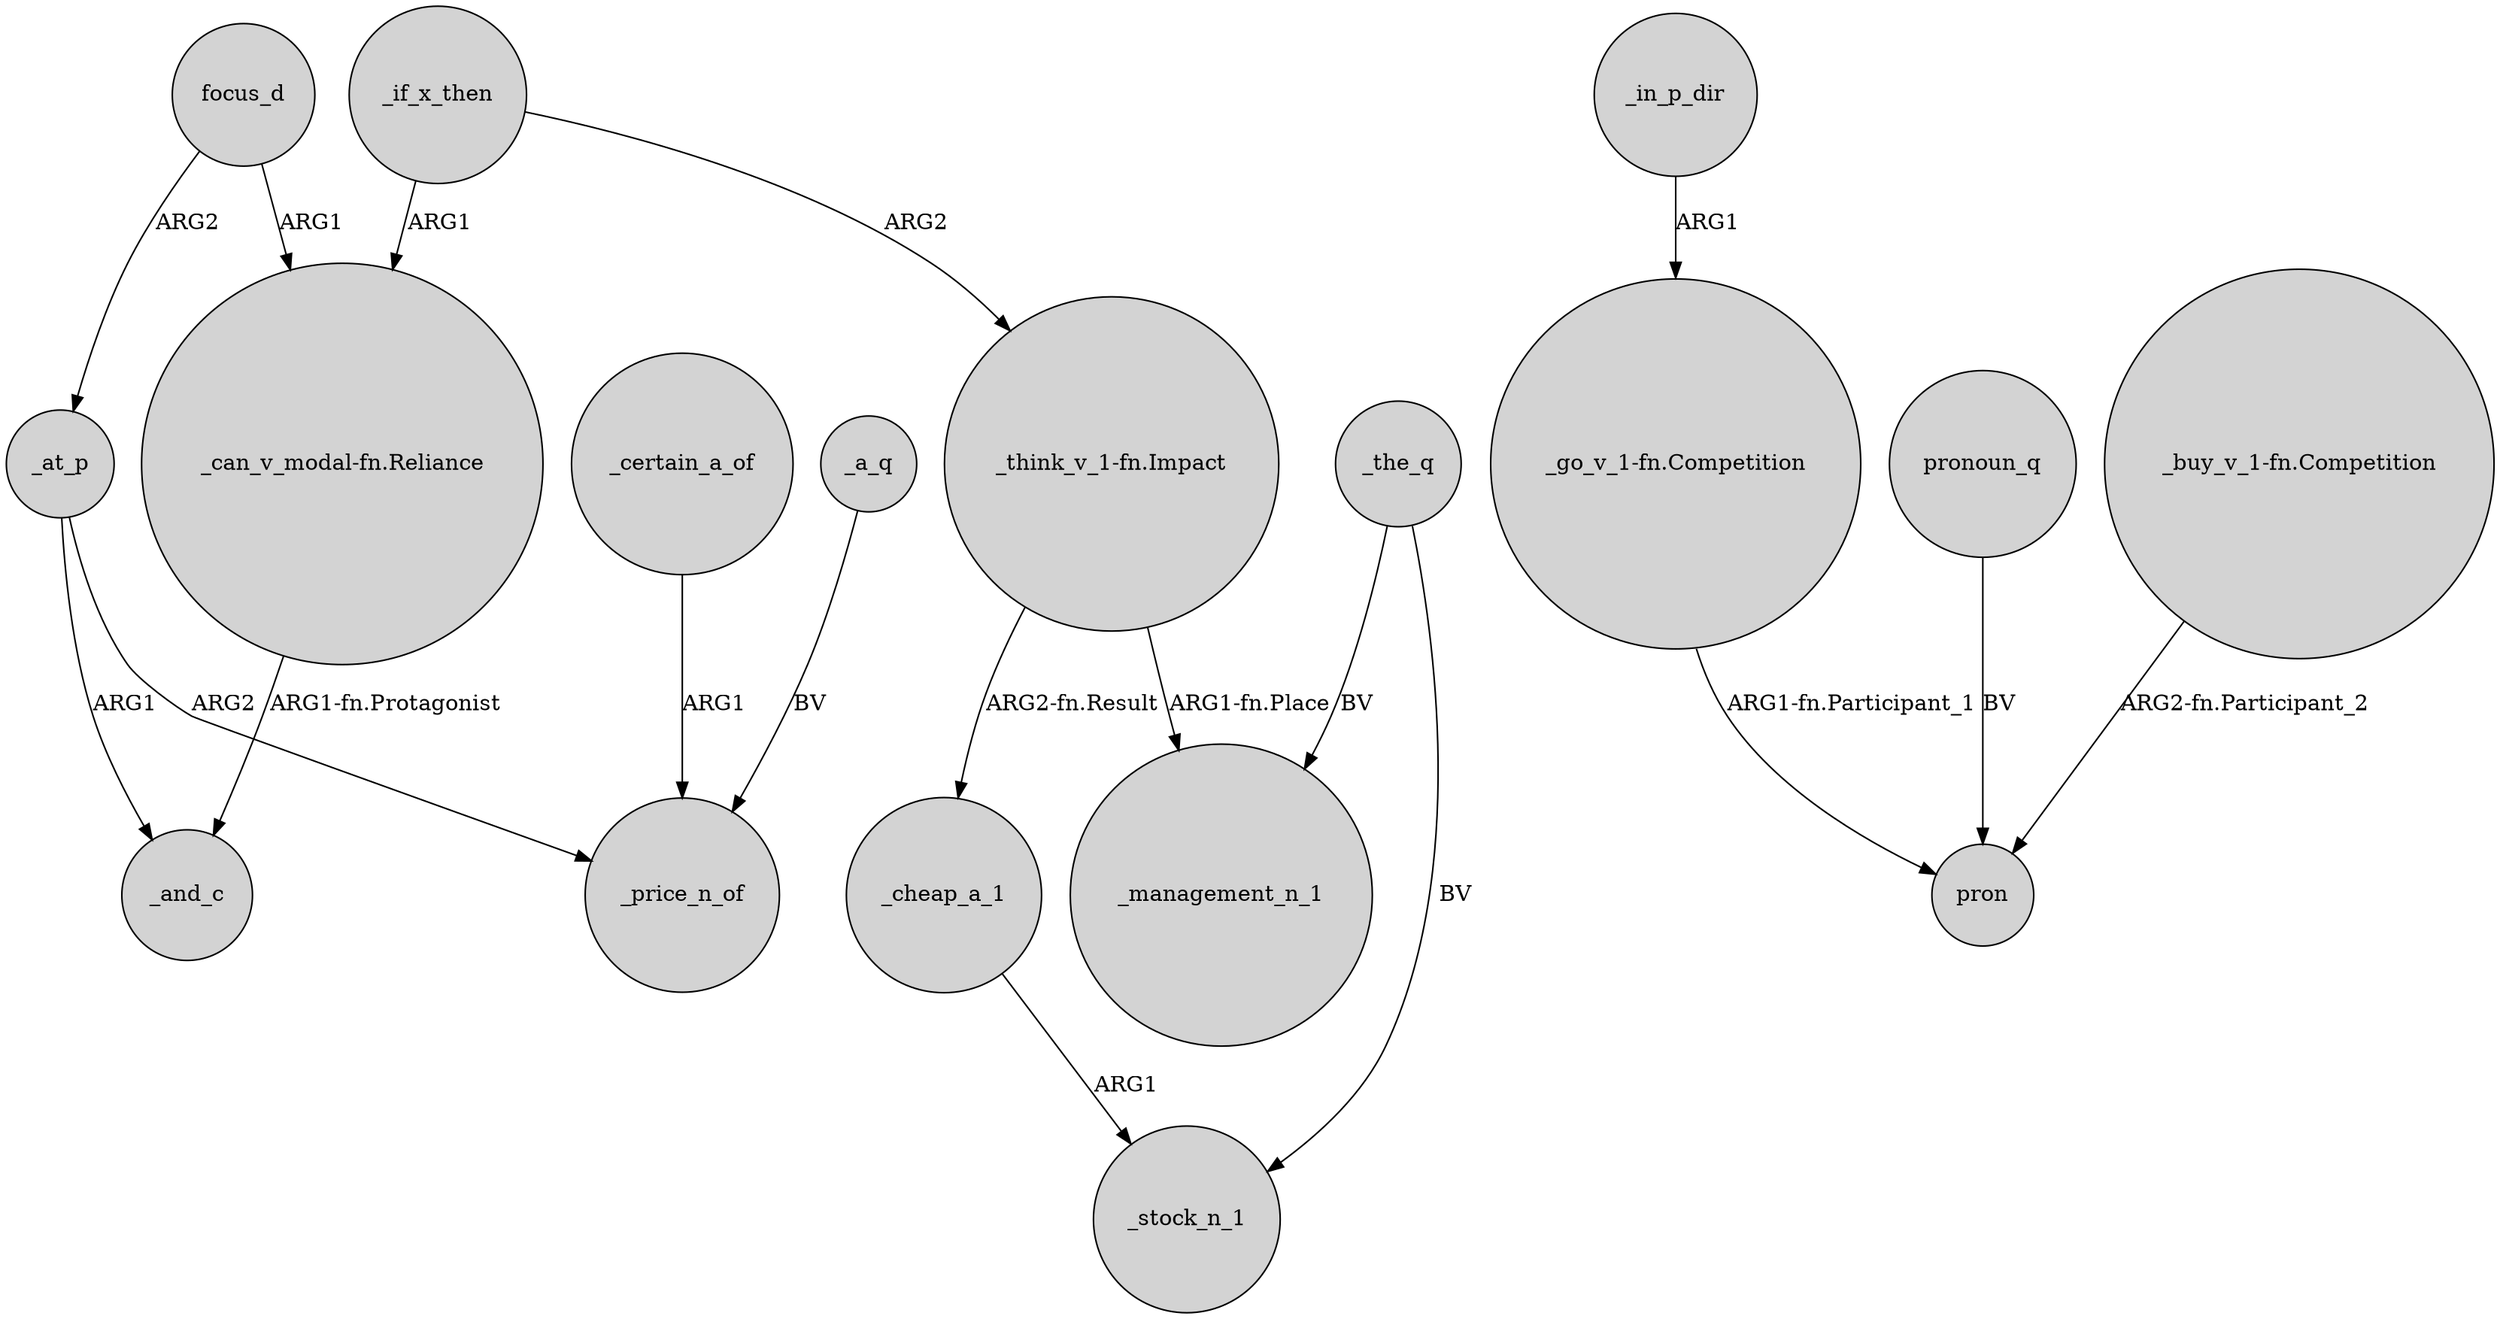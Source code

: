 digraph {
	node [shape=circle style=filled]
	_if_x_then -> "_can_v_modal-fn.Reliance" [label=ARG1]
	"_think_v_1-fn.Impact" -> _cheap_a_1 [label="ARG2-fn.Result"]
	focus_d -> "_can_v_modal-fn.Reliance" [label=ARG1]
	_certain_a_of -> _price_n_of [label=ARG1]
	_in_p_dir -> "_go_v_1-fn.Competition" [label=ARG1]
	"_go_v_1-fn.Competition" -> pron [label="ARG1-fn.Participant_1"]
	_cheap_a_1 -> _stock_n_1 [label=ARG1]
	focus_d -> _at_p [label=ARG2]
	"_can_v_modal-fn.Reliance" -> _and_c [label="ARG1-fn.Protagonist"]
	_at_p -> _price_n_of [label=ARG2]
	_at_p -> _and_c [label=ARG1]
	_if_x_then -> "_think_v_1-fn.Impact" [label=ARG2]
	_a_q -> _price_n_of [label=BV]
	pronoun_q -> pron [label=BV]
	"_think_v_1-fn.Impact" -> _management_n_1 [label="ARG1-fn.Place"]
	"_buy_v_1-fn.Competition" -> pron [label="ARG2-fn.Participant_2"]
	_the_q -> _stock_n_1 [label=BV]
	_the_q -> _management_n_1 [label=BV]
}
